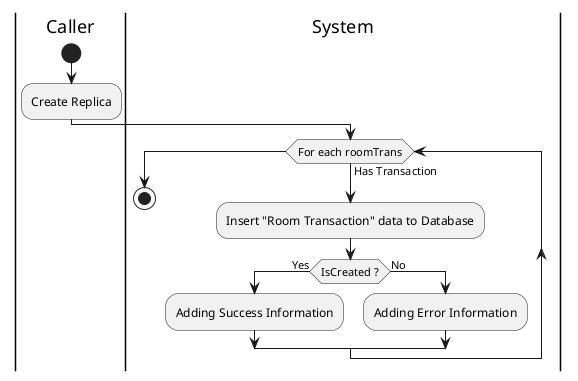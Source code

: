 @startuml CreateRoomTransactionETL

skinparam ConditionEndStyle hline
skinparam Monochrome true
skinparam Shadowing false

|Caller|

start

:Create Replica;

|System|
while(For each roomTrans) is (Has Transaction)
    :Insert "Room Transaction" data to Database;

    if (IsCreated ?) then (Yes)
        :Adding Success Information;
    else (No)
        :Adding Error Information;
    endif
endwhile

stop

@enduml